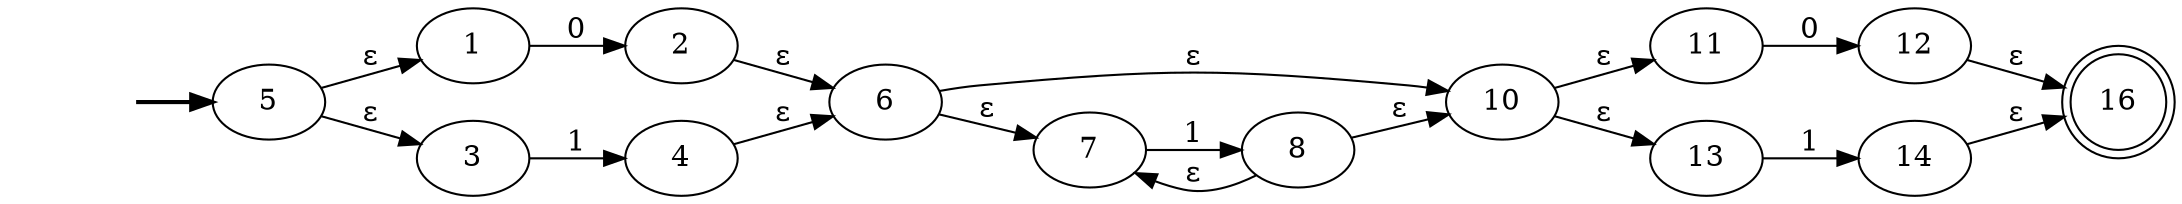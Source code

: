digraph "AFN#11PreLabB" {
	graph [rankdir=LR]
	fake [style=invisible]
	fake -> 5 [style=bold]
	5 [root=true]
	1
	5 -> 1 [label="ε"]
	3
	5 -> 3 [label="ε"]
	1
	2
	1 -> 2 [label=0]
	3
	4
	3 -> 4 [label=1]
	2
	6
	2 -> 6 [label="ε"]
	4
	4 -> 6 [label="ε"]
	6
	10
	6 -> 10 [label="ε"]
	7
	6 -> 7 [label="ε"]
	10
	11
	10 -> 11 [label="ε"]
	13
	10 -> 13 [label="ε"]
	7
	8
	7 -> 8 [label=1]
	11
	12
	11 -> 12 [label=0]
	13
	14
	13 -> 14 [label=1]
	8
	8 -> 10 [label="ε"]
	8 -> 7 [label="ε"]
	12
	16 [shape=doublecircle]
	12 -> 16 [label="ε"]
	14
	14 -> 16 [label="ε"]
	16 [shape=doublecircle]
}
